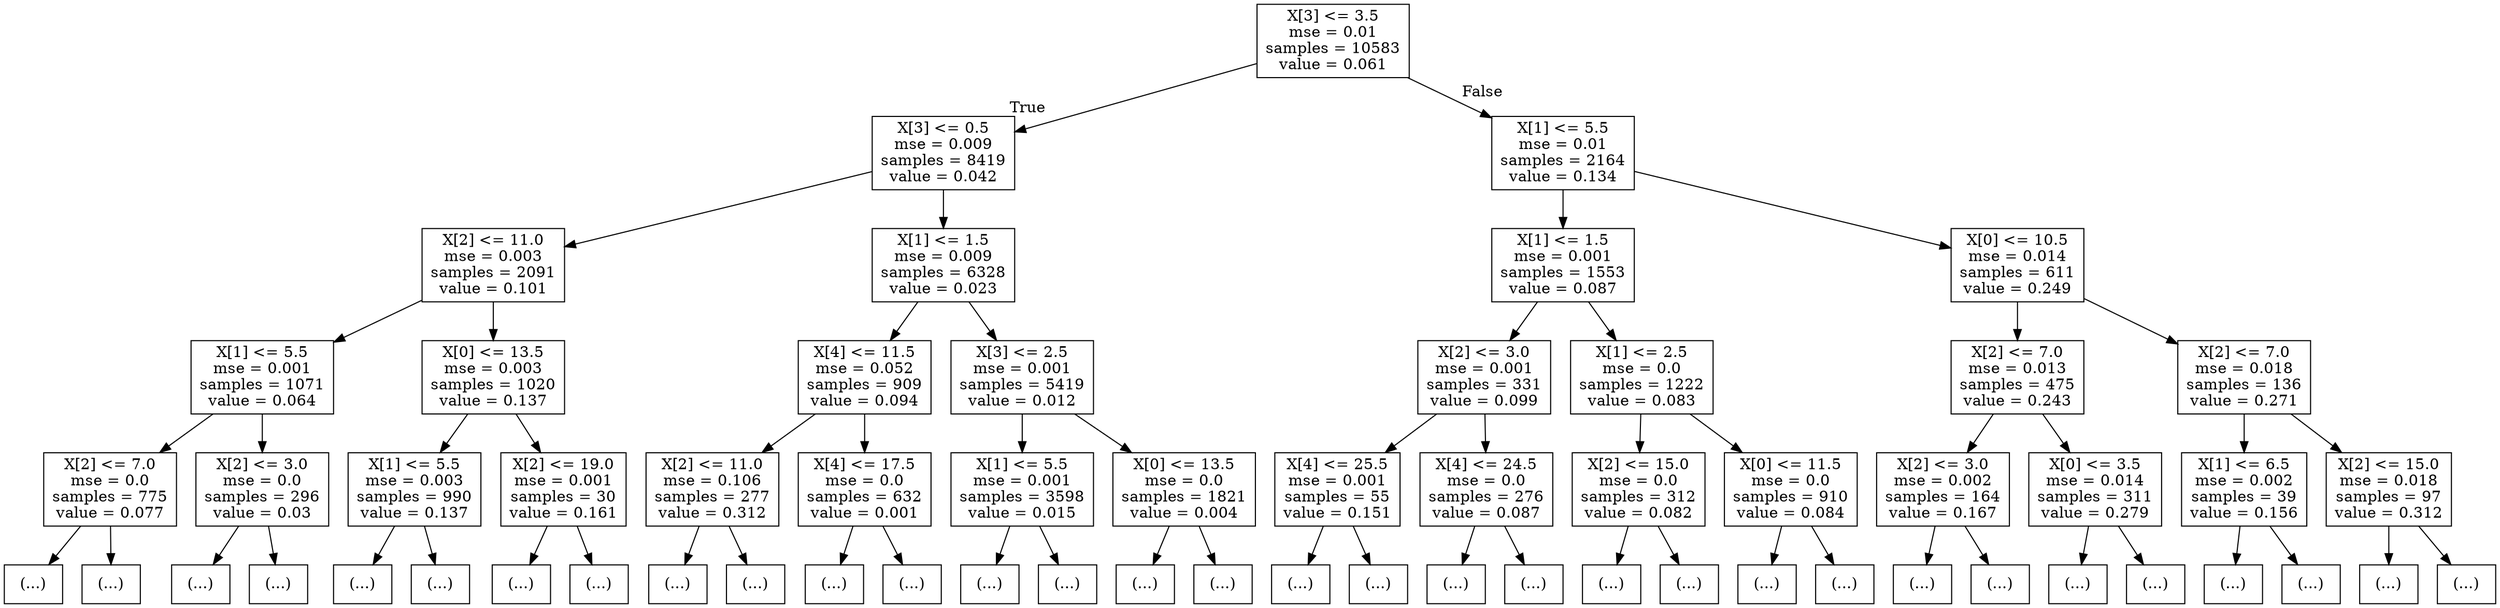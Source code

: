 digraph Tree {
node [shape=box] ;
0 [label="X[3] <= 3.5\nmse = 0.01\nsamples = 10583\nvalue = 0.061"] ;
1 [label="X[3] <= 0.5\nmse = 0.009\nsamples = 8419\nvalue = 0.042"] ;
0 -> 1 [labeldistance=2.5, labelangle=45, headlabel="True"] ;
2 [label="X[2] <= 11.0\nmse = 0.003\nsamples = 2091\nvalue = 0.101"] ;
1 -> 2 ;
3 [label="X[1] <= 5.5\nmse = 0.001\nsamples = 1071\nvalue = 0.064"] ;
2 -> 3 ;
4 [label="X[2] <= 7.0\nmse = 0.0\nsamples = 775\nvalue = 0.077"] ;
3 -> 4 ;
5 [label="(...)"] ;
4 -> 5 ;
36 [label="(...)"] ;
4 -> 36 ;
67 [label="X[2] <= 3.0\nmse = 0.0\nsamples = 296\nvalue = 0.03"] ;
3 -> 67 ;
68 [label="(...)"] ;
67 -> 68 ;
99 [label="(...)"] ;
67 -> 99 ;
130 [label="X[0] <= 13.5\nmse = 0.003\nsamples = 1020\nvalue = 0.137"] ;
2 -> 130 ;
131 [label="X[1] <= 5.5\nmse = 0.003\nsamples = 990\nvalue = 0.137"] ;
130 -> 131 ;
132 [label="(...)"] ;
131 -> 132 ;
163 [label="(...)"] ;
131 -> 163 ;
194 [label="X[2] <= 19.0\nmse = 0.001\nsamples = 30\nvalue = 0.161"] ;
130 -> 194 ;
195 [label="(...)"] ;
194 -> 195 ;
224 [label="(...)"] ;
194 -> 224 ;
235 [label="X[1] <= 1.5\nmse = 0.009\nsamples = 6328\nvalue = 0.023"] ;
1 -> 235 ;
236 [label="X[4] <= 11.5\nmse = 0.052\nsamples = 909\nvalue = 0.094"] ;
235 -> 236 ;
237 [label="X[2] <= 11.0\nmse = 0.106\nsamples = 277\nvalue = 0.312"] ;
236 -> 237 ;
238 [label="(...)"] ;
237 -> 238 ;
269 [label="(...)"] ;
237 -> 269 ;
300 [label="X[4] <= 17.5\nmse = 0.0\nsamples = 632\nvalue = 0.001"] ;
236 -> 300 ;
301 [label="(...)"] ;
300 -> 301 ;
332 [label="(...)"] ;
300 -> 332 ;
361 [label="X[3] <= 2.5\nmse = 0.001\nsamples = 5419\nvalue = 0.012"] ;
235 -> 361 ;
362 [label="X[1] <= 5.5\nmse = 0.001\nsamples = 3598\nvalue = 0.015"] ;
361 -> 362 ;
363 [label="(...)"] ;
362 -> 363 ;
392 [label="(...)"] ;
362 -> 392 ;
419 [label="X[0] <= 13.5\nmse = 0.0\nsamples = 1821\nvalue = 0.004"] ;
361 -> 419 ;
420 [label="(...)"] ;
419 -> 420 ;
451 [label="(...)"] ;
419 -> 451 ;
476 [label="X[1] <= 5.5\nmse = 0.01\nsamples = 2164\nvalue = 0.134"] ;
0 -> 476 [labeldistance=2.5, labelangle=-45, headlabel="False"] ;
477 [label="X[1] <= 1.5\nmse = 0.001\nsamples = 1553\nvalue = 0.087"] ;
476 -> 477 ;
478 [label="X[2] <= 3.0\nmse = 0.001\nsamples = 331\nvalue = 0.099"] ;
477 -> 478 ;
479 [label="X[4] <= 25.5\nmse = 0.001\nsamples = 55\nvalue = 0.151"] ;
478 -> 479 ;
480 [label="(...)"] ;
479 -> 480 ;
499 [label="(...)"] ;
479 -> 499 ;
526 [label="X[4] <= 24.5\nmse = 0.0\nsamples = 276\nvalue = 0.087"] ;
478 -> 526 ;
527 [label="(...)"] ;
526 -> 527 ;
552 [label="(...)"] ;
526 -> 552 ;
583 [label="X[1] <= 2.5\nmse = 0.0\nsamples = 1222\nvalue = 0.083"] ;
477 -> 583 ;
584 [label="X[2] <= 15.0\nmse = 0.0\nsamples = 312\nvalue = 0.082"] ;
583 -> 584 ;
585 [label="(...)"] ;
584 -> 585 ;
616 [label="(...)"] ;
584 -> 616 ;
647 [label="X[0] <= 11.5\nmse = 0.0\nsamples = 910\nvalue = 0.084"] ;
583 -> 647 ;
648 [label="(...)"] ;
647 -> 648 ;
679 [label="(...)"] ;
647 -> 679 ;
710 [label="X[0] <= 10.5\nmse = 0.014\nsamples = 611\nvalue = 0.249"] ;
476 -> 710 ;
711 [label="X[2] <= 7.0\nmse = 0.013\nsamples = 475\nvalue = 0.243"] ;
710 -> 711 ;
712 [label="X[2] <= 3.0\nmse = 0.002\nsamples = 164\nvalue = 0.167"] ;
711 -> 712 ;
713 [label="(...)"] ;
712 -> 713 ;
742 [label="(...)"] ;
712 -> 742 ;
773 [label="X[0] <= 3.5\nmse = 0.014\nsamples = 311\nvalue = 0.279"] ;
711 -> 773 ;
774 [label="(...)"] ;
773 -> 774 ;
805 [label="(...)"] ;
773 -> 805 ;
836 [label="X[2] <= 7.0\nmse = 0.018\nsamples = 136\nvalue = 0.271"] ;
710 -> 836 ;
837 [label="X[1] <= 6.5\nmse = 0.002\nsamples = 39\nvalue = 0.156"] ;
836 -> 837 ;
838 [label="(...)"] ;
837 -> 838 ;
855 [label="(...)"] ;
837 -> 855 ;
880 [label="X[2] <= 15.0\nmse = 0.018\nsamples = 97\nvalue = 0.312"] ;
836 -> 880 ;
881 [label="(...)"] ;
880 -> 881 ;
912 [label="(...)"] ;
880 -> 912 ;
}